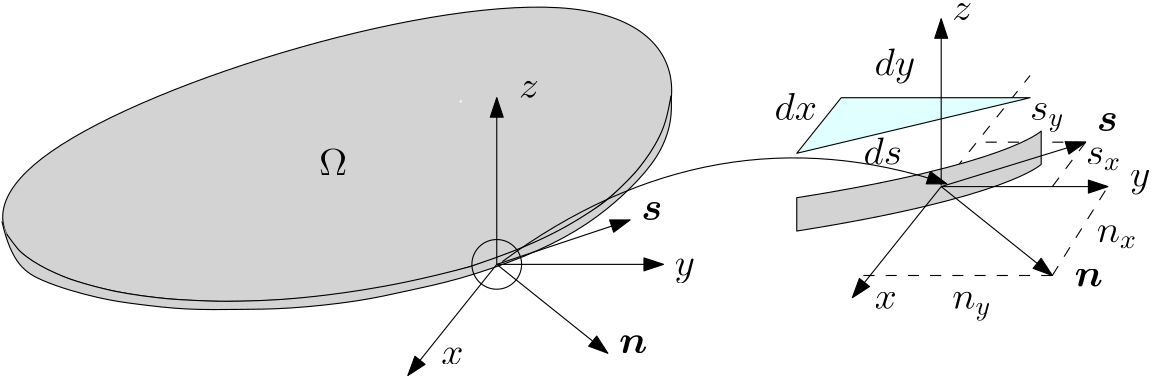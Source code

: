 <?xml version="1.0"?>
<!DOCTYPE ipe SYSTEM "ipe.dtd">
<ipe version="70206" creator="Ipe 7.2.9">
<info created="D:20180323155745" modified="D:20200320195911"/>
<preamble>\usepackage{bm}</preamble>
<ipestyle name="basic">
<symbol name="arrow/arc(spx)">
<path stroke="sym-stroke" fill="sym-stroke" pen="sym-pen">
0 0 m
-1 0.333 l
-1 -0.333 l
h
</path>
</symbol>
<symbol name="arrow/farc(spx)">
<path stroke="sym-stroke" fill="white" pen="sym-pen">
0 0 m
-1 0.333 l
-1 -0.333 l
h
</path>
</symbol>
<symbol name="arrow/ptarc(spx)">
<path stroke="sym-stroke" fill="sym-stroke" pen="sym-pen">
0 0 m
-1 0.333 l
-0.8 0 l
-1 -0.333 l
h
</path>
</symbol>
<symbol name="arrow/fptarc(spx)">
<path stroke="sym-stroke" fill="white" pen="sym-pen">
0 0 m
-1 0.333 l
-0.8 0 l
-1 -0.333 l
h
</path>
</symbol>
<symbol name="mark/circle(sx)" transformations="translations">
<path fill="sym-stroke">
0.6 0 0 0.6 0 0 e
0.4 0 0 0.4 0 0 e
</path>
</symbol>
<symbol name="mark/disk(sx)" transformations="translations">
<path fill="sym-stroke">
0.6 0 0 0.6 0 0 e
</path>
</symbol>
<symbol name="mark/fdisk(sfx)" transformations="translations">
<group>
<path fill="sym-fill">
0.5 0 0 0.5 0 0 e
</path>
<path fill="sym-stroke" fillrule="eofill">
0.6 0 0 0.6 0 0 e
0.4 0 0 0.4 0 0 e
</path>
</group>
</symbol>
<symbol name="mark/box(sx)" transformations="translations">
<path fill="sym-stroke" fillrule="eofill">
-0.6 -0.6 m
0.6 -0.6 l
0.6 0.6 l
-0.6 0.6 l
h
-0.4 -0.4 m
0.4 -0.4 l
0.4 0.4 l
-0.4 0.4 l
h
</path>
</symbol>
<symbol name="mark/square(sx)" transformations="translations">
<path fill="sym-stroke">
-0.6 -0.6 m
0.6 -0.6 l
0.6 0.6 l
-0.6 0.6 l
h
</path>
</symbol>
<symbol name="mark/fsquare(sfx)" transformations="translations">
<group>
<path fill="sym-fill">
-0.5 -0.5 m
0.5 -0.5 l
0.5 0.5 l
-0.5 0.5 l
h
</path>
<path fill="sym-stroke" fillrule="eofill">
-0.6 -0.6 m
0.6 -0.6 l
0.6 0.6 l
-0.6 0.6 l
h
-0.4 -0.4 m
0.4 -0.4 l
0.4 0.4 l
-0.4 0.4 l
h
</path>
</group>
</symbol>
<symbol name="mark/cross(sx)" transformations="translations">
<group>
<path fill="sym-stroke">
-0.43 -0.57 m
0.57 0.43 l
0.43 0.57 l
-0.57 -0.43 l
h
</path>
<path fill="sym-stroke">
-0.43 0.57 m
0.57 -0.43 l
0.43 -0.57 l
-0.57 0.43 l
h
</path>
</group>
</symbol>
<symbol name="arrow/fnormal(spx)">
<path stroke="sym-stroke" fill="white" pen="sym-pen">
0 0 m
-1 0.333 l
-1 -0.333 l
h
</path>
</symbol>
<symbol name="arrow/pointed(spx)">
<path stroke="sym-stroke" fill="sym-stroke" pen="sym-pen">
0 0 m
-1 0.333 l
-0.8 0 l
-1 -0.333 l
h
</path>
</symbol>
<symbol name="arrow/fpointed(spx)">
<path stroke="sym-stroke" fill="white" pen="sym-pen">
0 0 m
-1 0.333 l
-0.8 0 l
-1 -0.333 l
h
</path>
</symbol>
<symbol name="arrow/linear(spx)">
<path stroke="sym-stroke" pen="sym-pen">
-1 0.333 m
0 0 l
-1 -0.333 l
</path>
</symbol>
<symbol name="arrow/fdouble(spx)">
<path stroke="sym-stroke" fill="white" pen="sym-pen">
0 0 m
-1 0.333 l
-1 -0.333 l
h
-1 0 m
-2 0.333 l
-2 -0.333 l
h
</path>
</symbol>
<symbol name="arrow/double(spx)">
<path stroke="sym-stroke" fill="sym-stroke" pen="sym-pen">
0 0 m
-1 0.333 l
-1 -0.333 l
h
-1 0 m
-2 0.333 l
-2 -0.333 l
h
</path>
</symbol>
<pen name="heavier" value="0.8"/>
<pen name="fat" value="1.2"/>
<pen name="ultrafat" value="2"/>
<symbolsize name="large" value="5"/>
<symbolsize name="small" value="2"/>
<symbolsize name="tiny" value="1.1"/>
<arrowsize name="large" value="10"/>
<arrowsize name="small" value="5"/>
<arrowsize name="tiny" value="3"/>
<color name="red" value="1 0 0"/>
<color name="green" value="0 1 0"/>
<color name="blue" value="0 0 1"/>
<color name="yellow" value="1 1 0"/>
<color name="orange" value="1 0.647 0"/>
<color name="gold" value="1 0.843 0"/>
<color name="purple" value="0.627 0.125 0.941"/>
<color name="gray" value="0.745"/>
<color name="brown" value="0.647 0.165 0.165"/>
<color name="navy" value="0 0 0.502"/>
<color name="pink" value="1 0.753 0.796"/>
<color name="seagreen" value="0.18 0.545 0.341"/>
<color name="turquoise" value="0.251 0.878 0.816"/>
<color name="violet" value="0.933 0.51 0.933"/>
<color name="darkblue" value="0 0 0.545"/>
<color name="darkcyan" value="0 0.545 0.545"/>
<color name="darkgray" value="0.663"/>
<color name="darkgreen" value="0 0.392 0"/>
<color name="darkmagenta" value="0.545 0 0.545"/>
<color name="darkorange" value="1 0.549 0"/>
<color name="darkred" value="0.545 0 0"/>
<color name="lightblue" value="0.678 0.847 0.902"/>
<color name="lightcyan" value="0.878 1 1"/>
<color name="lightgray" value="0.827"/>
<color name="lightgreen" value="0.565 0.933 0.565"/>
<color name="lightyellow" value="1 1 0.878"/>
<dashstyle name="dashed" value="[4] 0"/>
<dashstyle name="dotted" value="[1 3] 0"/>
<dashstyle name="dash dotted" value="[4 2 1 2] 0"/>
<dashstyle name="dash dot dotted" value="[4 2 1 2 1 2] 0"/>
<textsize name="large" value="\large"/>
<textsize name="Large" value="\Large"/>
<textsize name="LARGE" value="\LARGE"/>
<textsize name="huge" value="\huge"/>
<textsize name="Huge" value="\Huge"/>
<textsize name="small" value="\small"/>
<textsize name="footnote" value="\footnotesize"/>
<textsize name="tiny" value="\tiny"/>
<textstyle name="center" begin="\begin{center}" end="\end{center}"/>
<textstyle name="itemize" begin="\begin{itemize}" end="\end{itemize}"/>
<textstyle name="item" begin="\begin{itemize}\item{}" end="\end{itemize}"/>
<gridsize name="4 pts" value="4"/>
<gridsize name="8 pts (~3 mm)" value="8"/>
<gridsize name="16 pts (~6 mm)" value="16"/>
<gridsize name="32 pts (~12 mm)" value="32"/>
<gridsize name="10 pts (~3.5 mm)" value="10"/>
<gridsize name="20 pts (~7 mm)" value="20"/>
<gridsize name="14 pts (~5 mm)" value="14"/>
<gridsize name="28 pts (~10 mm)" value="28"/>
<gridsize name="56 pts (~20 mm)" value="56"/>
<anglesize name="90 deg" value="90"/>
<anglesize name="60 deg" value="60"/>
<anglesize name="45 deg" value="45"/>
<anglesize name="30 deg" value="30"/>
<anglesize name="22.5 deg" value="22.5"/>
<opacity name="10%" value="0.1"/>
<opacity name="30%" value="0.3"/>
<opacity name="50%" value="0.5"/>
<opacity name="75%" value="0.75"/>
<tiling name="falling" angle="-60" step="4" width="1"/>
<tiling name="rising" angle="30" step="4" width="1"/>
</ipestyle>
<page>
<layer name="alpha"/>
<view layers="alpha" active="alpha"/>
<path layer="alpha" matrix="1 0 0 1 -96.2877 24" stroke="black" fill="lightgray">
144 608
224 544
436 576
448 700 u
</path>
<path matrix="1 0 0 1 240 -16" stroke="white" pen="0.8" cap="1" join="1">
242.033 651.665 m
242.033 651.665 l
</path>
<path matrix="1 0 0 1 240 -16" stroke="white" pen="0.8" cap="1" join="1">
242.033 651.665 m
242.033 651.665 l
</path>
<path matrix="1 0 0 1 -96 32" stroke="white" pen="0.8" cap="1" join="1">
355.025 622.674 m
355.025 622.674 l
</path>
<text matrix="1 0 0 1 32 -12" transformations="translations" pos="176 640" stroke="black" type="label" width="10.145" height="9.803" depth="0" valign="baseline" size="Large" style="math">\Omega</text>
<text matrix="1 0 0 1 -52 -48" transformations="translations" pos="456 680" stroke="black" type="label" width="13.916" height="9.963" depth="0" valign="baseline" size="Large" style="math">ds</text>
<text matrix="1 0 0 1 264 28" transformations="translations" pos="144 552" stroke="black" type="label" width="7.982" height="6.177" depth="0" valign="baseline" size="Large" style="math">x</text>
<text matrix="1 0 0 1 468 24" transformations="translations" pos="32 600" stroke="black" type="label" width="7.364" height="6.176" depth="2.79" valign="baseline" size="Large" style="math">y</text>
<text matrix="1 0 0 1 360 -44" transformations="translations" pos="76 728" stroke="black" type="label" width="7.165" height="6.177" depth="0" valign="baseline" size="Large" style="math">z</text>
<text matrix="1 0 0 1 -40 -20" transformations="translations" pos="520 608" stroke="black" type="label" width="10.228" height="6.376" depth="0" valign="baseline" size="Large" style="math">\bm{n}</text>
<text matrix="1 0 0 1 -36 -20" transformations="translations" pos="524 664" stroke="black" type="label" width="7.621" height="6.376" depth="0" valign="baseline" size="Large" style="math">\bm{s}</text>
<text matrix="1 0 0 1 -40 -20" transformations="translations" pos="412 668" stroke="black" type="label" width="15.282" height="9.963" depth="0" valign="baseline" size="Large" style="math">dx</text>
<text matrix="1 0 0 1 -48 -16" transformations="translations" pos="456 680" stroke="black" type="label" width="14.663" height="9.962" depth="2.79" valign="baseline" size="Large" style="math">dy</text>
<text transformations="translations" pos="252 560" stroke="black" type="label" width="7.982" height="6.177" depth="0" valign="baseline" size="Large" style="math">x</text>
<text matrix="1 0 0 1 -8 -4" transformations="translations" pos="344 596" stroke="black" type="label" width="7.364" height="6.176" depth="2.79" valign="baseline" size="Large" style="math">y</text>
<text transformations="translations" pos="280 656" stroke="black" type="label" width="7.165" height="6.177" depth="0" valign="baseline" size="Large" style="math">z</text>
<text matrix="1 0 0 1 -4 -4" transformations="translations" pos="328 616" stroke="black" type="label" width="7.621" height="6.376" depth="0" valign="baseline" size="Large" style="math">\bm{s}</text>
<text matrix="1 0 0 1 -4 -4" transformations="translations" pos="320 568" stroke="black" type="label" width="10.228" height="6.376" depth="0" valign="baseline" size="Large" style="math">\bm{n}</text>
<path matrix="1 0 0 1 32 40" stroke="black" dash="dashed">
400 584 m
432 624 l
</path>
<text matrix="1 0 0 1 48 -4" transformations="translations" pos="436 636" stroke="black" type="label" width="12.809" height="6.179" depth="2.15" valign="baseline" size="Large" style="math">s_x</text>
<path stroke="black" dash="dashed">
472 592 m
404 592 l
</path>
<path stroke="black" dash="dashed">
472 592 m
492 624 l
</path>
<text matrix="1 0 0 1 -4 -4" transformations="translations" pos="468 652" stroke="black" type="label" width="12.357" height="6.176" depth="4.09" valign="baseline" size="Large" style="math">s_y</text>
<text matrix="1 0 0 1 -4 -4" transformations="translations" pos="492 608" stroke="black" type="label" width="14.577" height="6.179" depth="2.15" valign="baseline" size="Large" style="math">n_x</text>
<text matrix="1 0 0 1 -4 -4" transformations="translations" pos="440 584" stroke="black" type="label" width="14.125" height="6.176" depth="4.09" valign="baseline" size="Large" style="math">n_y</text>
<path stroke="black" dash="dashed">
484 640 m
472 624 l
</path>
<path stroke="black" dash="dashed">
484 640 m
444 640 l
</path>
<path stroke="black" fill="lightgray">
93.869 611.45 m
97.345 596.279
107.143 589.642
130.216 583.321
141.91 581.741
160.241 579.528
179.521 579.844
196.272 579.844
223.137 582.689
239.572 586.481
257.904 590.274
282.872 598.808
301.204 607.973
314.794 618.087
326.173 629.466
333.126 639.895
335.338 650.009
334.706 656.647 c
334.706 656.647
333.387 648.631
330.717 642.006
327.269 636.05
323.192 630.571
320.507 627.507
312.556 619.657
306.745 615.59
297.387 609.713
286.828 604.353
275.299 599.569
262.372 595.185 c
244.799 590.505
222.085 586.206
199.826 583.646
185.93 582.845
174.026 582.669
168.874 582.749
157.746 583.278
154.169 583.562
150.906 583.873
144.279 584.674
139.333 585.434
134.063 586.416
134.581 586.311
127.654 587.884
119.971 590.136
116.743 591.284
110.216 594.106
104.733 597.24
101.09 599.986
99.4365 601.534
95.5987 606.851 c
</path>
<path matrix="1 0 0 1 32 0" stroke="black">
8.94427 0 0 8.94427 240 596 e
</path>
<path matrix="1 0 0 1 208 -76" stroke="black" arrow="normal/normal">
64 672 m
64 732 l
</path>
<path matrix="1 0 0 1 208 -76" stroke="black" arrow="normal/normal">
64 672 m
32 632 l
</path>
<path matrix="1 0 0 1 -196 -44" stroke="black" arrow="normal/normal">
468 640 m
528 640 l
</path>
<path matrix="1 0 0 1 -196 -44" stroke="black" arrow="normal/normal">
468 640 m
516 656 l
</path>
<path matrix="1 0 0 1 -196 -44" stroke="black" arrow="normal/normal">
468 640 m
508 608 l
</path>
<path stroke="black" fill="lightgray">
380 620 m
456 632
468 644
468 644 c
468 632 l
468 632
456 620
380 608 c
h
</path>
<path matrix="1 0 0 1 2.0004 1.00016" stroke="black" arrow="normal/normal">
272 596 m
348 652
432 624 c
</path>
<path matrix="1 0 0 1 368 -48" stroke="black" arrow="normal/normal">
64 672 m
32 632 l
</path>
<path matrix="1 0 0 1 -36 -16" stroke="black" arrow="normal/normal">
468 640 m
508 608 l
</path>
<path matrix="1 0 0 1 -36 -16" stroke="black" arrow="normal/normal">
468 640 m
528 640 l
</path>
<path stroke="black" arrow="normal/normal">
432 624 m
484 640 l
</path>
<path stroke="black" fill="lightcyan">
380 636 m
464 656 l
396 656 l
h
</path>
<path matrix="1 0 0 1 368 -47.593" stroke="black" arrow="normal/normal">
64 672 m
64 732 l
</path>
</page>
</ipe>
